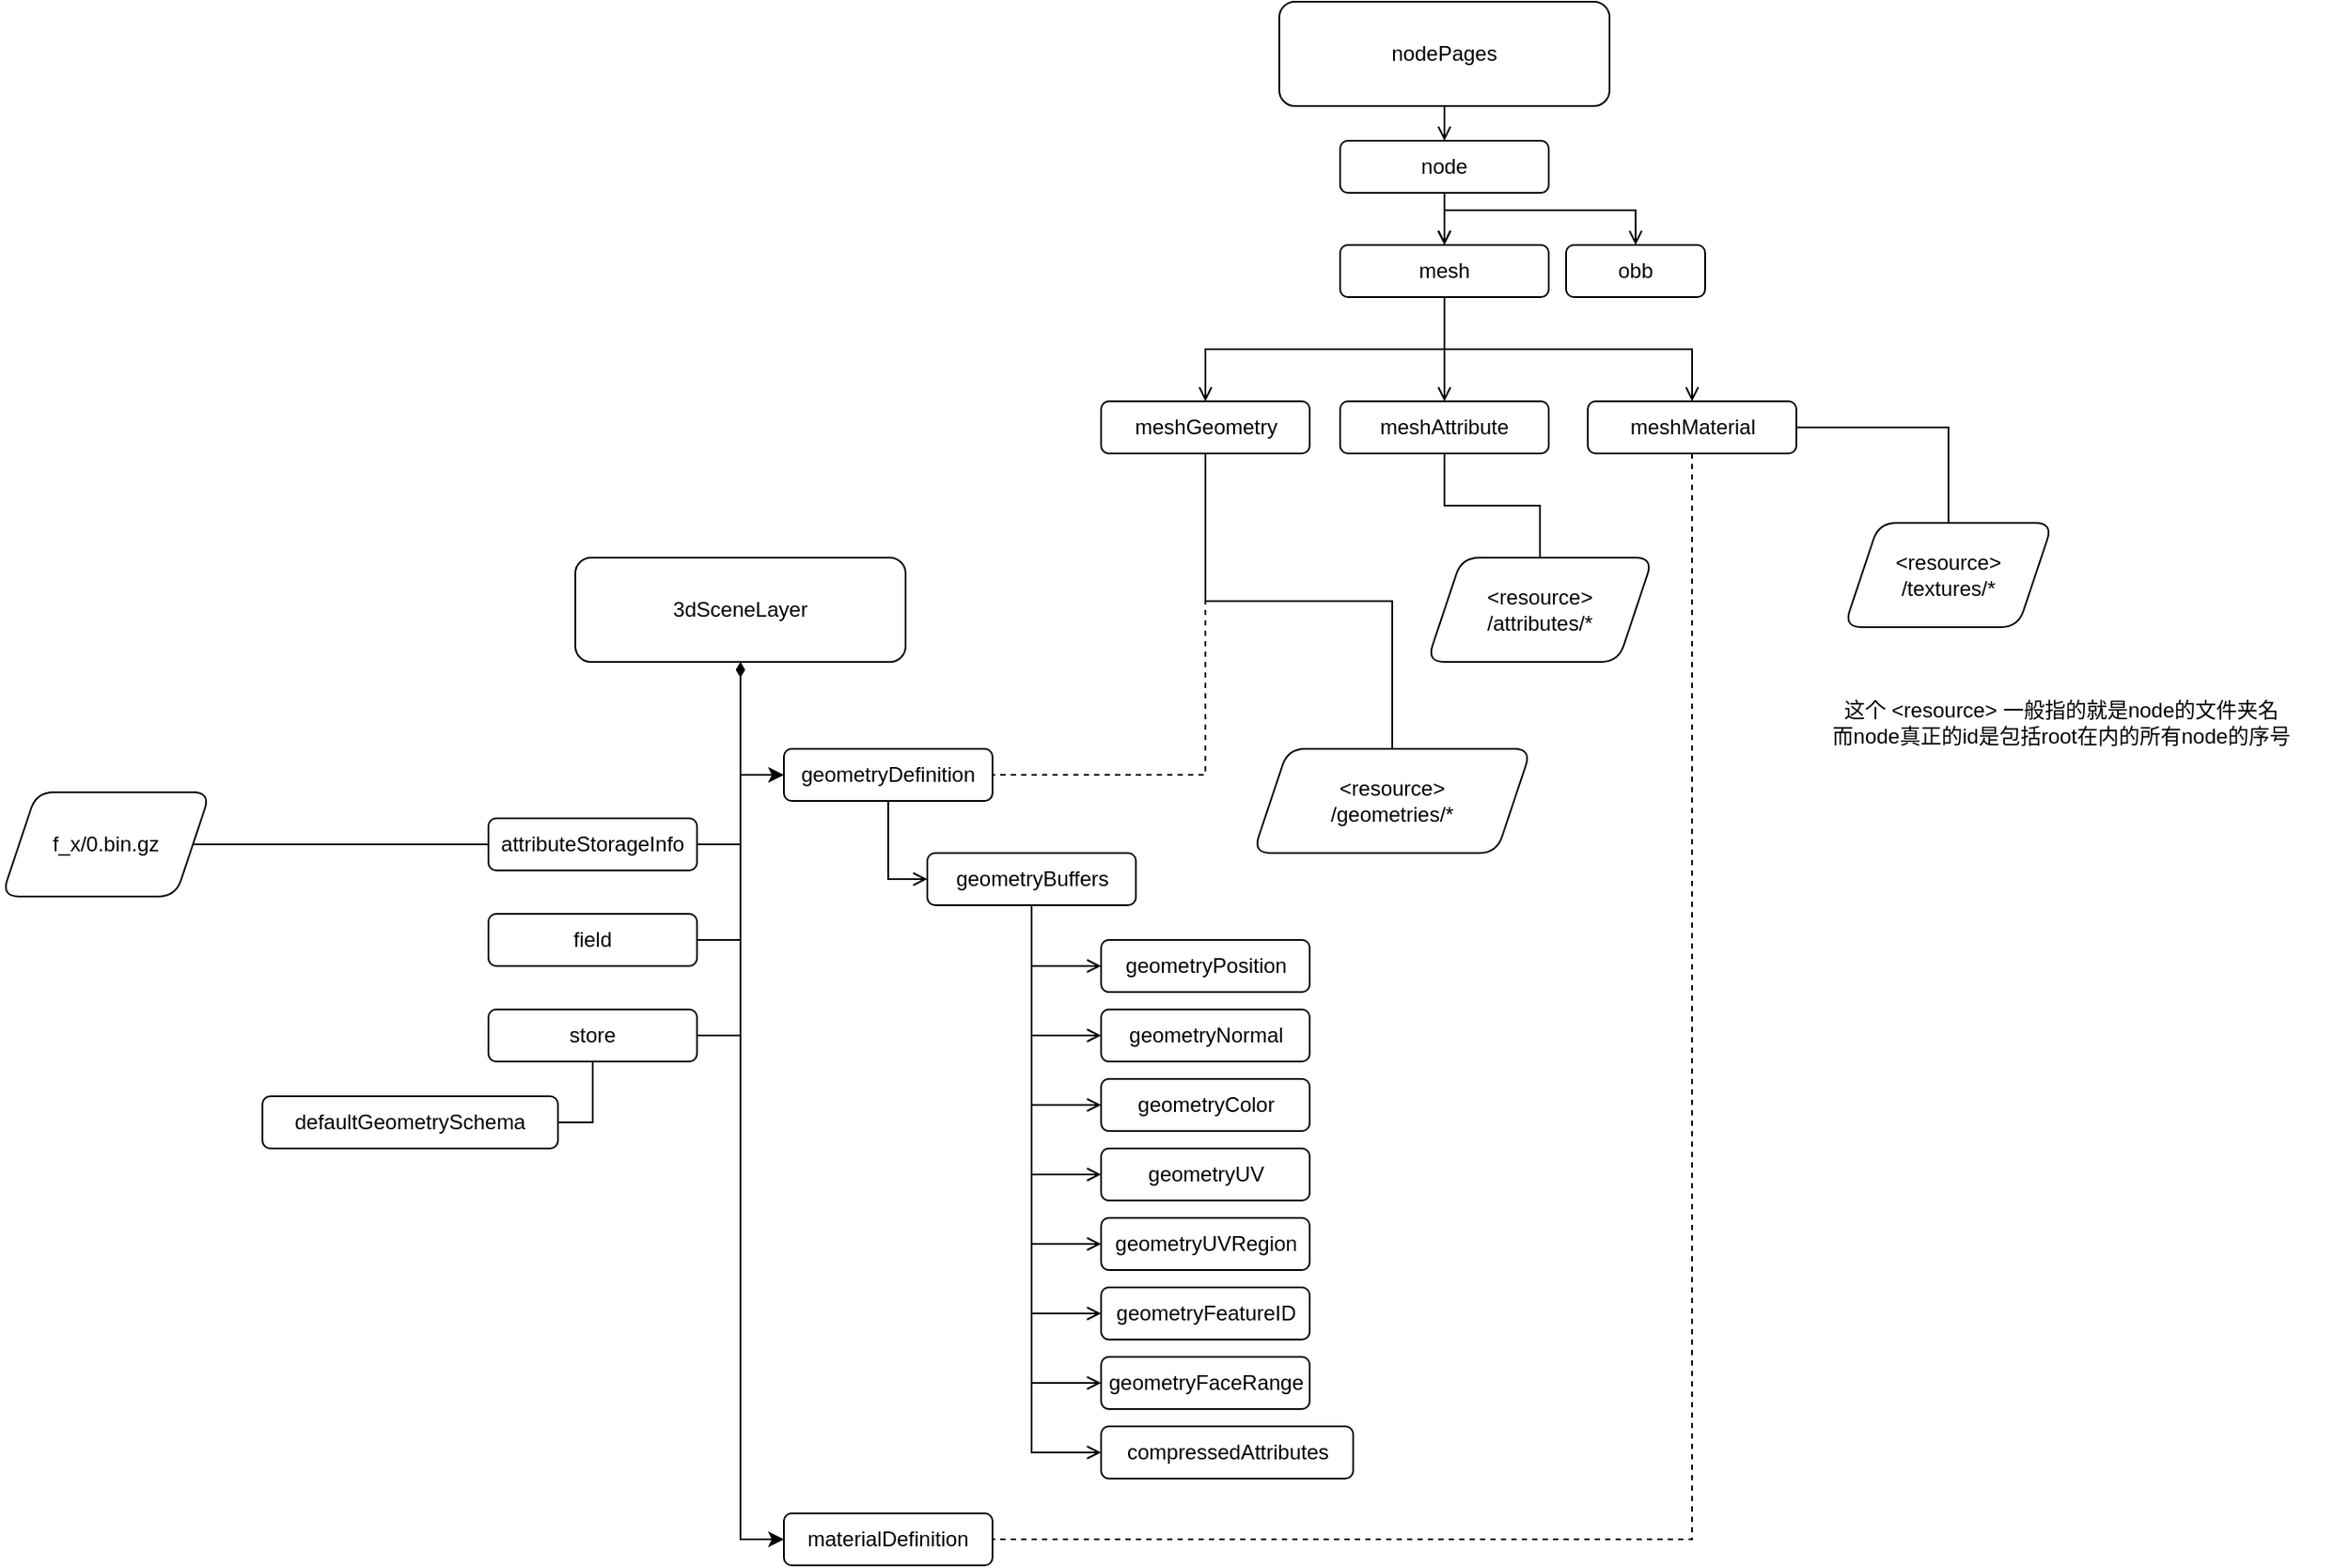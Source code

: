 <mxfile version="13.6.2" type="device"><diagram id="SKMBTAdxudqFb4B-SEgU" name="第 1 页"><mxGraphModel dx="1086" dy="806" grid="1" gridSize="10" guides="1" tooltips="1" connect="1" arrows="1" fold="1" page="1" pageScale="1" pageWidth="1654" pageHeight="1169" math="0" shadow="0"><root><mxCell id="0"/><mxCell id="1" parent="0"/><mxCell id="cJs38X8lGXkmp_TTj4aV-3" value="" style="edgeStyle=orthogonalEdgeStyle;rounded=0;orthogonalLoop=1;jettySize=auto;html=1;startArrow=diamondThin;startFill=1;entryX=0;entryY=0.5;entryDx=0;entryDy=0;" edge="1" parent="1" source="cJs38X8lGXkmp_TTj4aV-1" target="cJs38X8lGXkmp_TTj4aV-2"><mxGeometry relative="1" as="geometry"/></mxCell><mxCell id="cJs38X8lGXkmp_TTj4aV-38" value="" style="edgeStyle=orthogonalEdgeStyle;rounded=0;orthogonalLoop=1;jettySize=auto;html=1;startArrow=diamondThin;startFill=1;endArrow=classic;endFill=1;exitX=0.5;exitY=1;exitDx=0;exitDy=0;entryX=0;entryY=0.5;entryDx=0;entryDy=0;" edge="1" parent="1" source="cJs38X8lGXkmp_TTj4aV-1" target="cJs38X8lGXkmp_TTj4aV-37"><mxGeometry relative="1" as="geometry"/></mxCell><mxCell id="cJs38X8lGXkmp_TTj4aV-43" style="edgeStyle=orthogonalEdgeStyle;rounded=0;jumpStyle=arc;jumpSize=12;orthogonalLoop=1;jettySize=auto;html=1;startArrow=none;startFill=0;endArrow=none;endFill=0;exitX=0.5;exitY=1;exitDx=0;exitDy=0;entryX=1;entryY=0.5;entryDx=0;entryDy=0;" edge="1" parent="1" source="cJs38X8lGXkmp_TTj4aV-1" target="cJs38X8lGXkmp_TTj4aV-44"><mxGeometry relative="1" as="geometry"><mxPoint x="380" y="540" as="targetPoint"/></mxGeometry></mxCell><mxCell id="cJs38X8lGXkmp_TTj4aV-47" style="edgeStyle=orthogonalEdgeStyle;rounded=0;jumpStyle=arc;jumpSize=12;orthogonalLoop=1;jettySize=auto;html=1;exitX=0.5;exitY=1;exitDx=0;exitDy=0;entryX=1;entryY=0.5;entryDx=0;entryDy=0;startArrow=none;startFill=0;endArrow=none;endFill=0;" edge="1" parent="1" source="cJs38X8lGXkmp_TTj4aV-1" target="cJs38X8lGXkmp_TTj4aV-45"><mxGeometry relative="1" as="geometry"/></mxCell><mxCell id="cJs38X8lGXkmp_TTj4aV-48" style="edgeStyle=orthogonalEdgeStyle;rounded=0;jumpStyle=arc;jumpSize=12;orthogonalLoop=1;jettySize=auto;html=1;exitX=0.5;exitY=1;exitDx=0;exitDy=0;entryX=1;entryY=0.5;entryDx=0;entryDy=0;startArrow=none;startFill=0;endArrow=none;endFill=0;" edge="1" parent="1" source="cJs38X8lGXkmp_TTj4aV-1" target="cJs38X8lGXkmp_TTj4aV-46"><mxGeometry relative="1" as="geometry"/></mxCell><mxCell id="cJs38X8lGXkmp_TTj4aV-1" value="3dSceneLayer" style="rounded=1;whiteSpace=wrap;html=1;" vertex="1" parent="1"><mxGeometry x="490" y="380" width="190" height="60" as="geometry"/></mxCell><mxCell id="cJs38X8lGXkmp_TTj4aV-5" value="" style="edgeStyle=orthogonalEdgeStyle;rounded=0;orthogonalLoop=1;jettySize=auto;html=1;startArrow=none;startFill=0;endArrow=open;endFill=0;entryX=0;entryY=0.5;entryDx=0;entryDy=0;" edge="1" parent="1" source="cJs38X8lGXkmp_TTj4aV-2" target="cJs38X8lGXkmp_TTj4aV-4"><mxGeometry relative="1" as="geometry"/></mxCell><mxCell id="cJs38X8lGXkmp_TTj4aV-2" value="geometryDefinition" style="whiteSpace=wrap;html=1;rounded=1;" vertex="1" parent="1"><mxGeometry x="610" y="490" width="120" height="30" as="geometry"/></mxCell><mxCell id="cJs38X8lGXkmp_TTj4aV-7" value="" style="edgeStyle=orthogonalEdgeStyle;rounded=0;orthogonalLoop=1;jettySize=auto;html=1;startArrow=none;startFill=0;endArrow=open;endFill=0;exitX=0.5;exitY=1;exitDx=0;exitDy=0;entryX=0;entryY=0.5;entryDx=0;entryDy=0;" edge="1" parent="1" source="cJs38X8lGXkmp_TTj4aV-4" target="cJs38X8lGXkmp_TTj4aV-6"><mxGeometry relative="1" as="geometry"/></mxCell><mxCell id="cJs38X8lGXkmp_TTj4aV-9" value="" style="edgeStyle=orthogonalEdgeStyle;rounded=0;orthogonalLoop=1;jettySize=auto;html=1;startArrow=none;startFill=0;endArrow=open;endFill=0;exitX=0.5;exitY=1;exitDx=0;exitDy=0;entryX=0;entryY=0.5;entryDx=0;entryDy=0;" edge="1" parent="1" source="cJs38X8lGXkmp_TTj4aV-4" target="cJs38X8lGXkmp_TTj4aV-8"><mxGeometry relative="1" as="geometry"/></mxCell><mxCell id="cJs38X8lGXkmp_TTj4aV-11" value="" style="edgeStyle=orthogonalEdgeStyle;rounded=0;orthogonalLoop=1;jettySize=auto;html=1;startArrow=none;startFill=0;endArrow=open;endFill=0;exitX=0.5;exitY=1;exitDx=0;exitDy=0;" edge="1" parent="1" source="cJs38X8lGXkmp_TTj4aV-4" target="cJs38X8lGXkmp_TTj4aV-10"><mxGeometry relative="1" as="geometry"><Array as="points"><mxPoint x="752.5" y="735"/></Array></mxGeometry></mxCell><mxCell id="cJs38X8lGXkmp_TTj4aV-13" value="" style="edgeStyle=orthogonalEdgeStyle;rounded=0;orthogonalLoop=1;jettySize=auto;html=1;startArrow=none;startFill=0;endArrow=open;endFill=0;exitX=0.5;exitY=1;exitDx=0;exitDy=0;entryX=0;entryY=0.5;entryDx=0;entryDy=0;" edge="1" parent="1" source="cJs38X8lGXkmp_TTj4aV-4" target="cJs38X8lGXkmp_TTj4aV-12"><mxGeometry relative="1" as="geometry"><Array as="points"><mxPoint x="752.5" y="695"/></Array></mxGeometry></mxCell><mxCell id="cJs38X8lGXkmp_TTj4aV-15" value="" style="edgeStyle=orthogonalEdgeStyle;rounded=0;orthogonalLoop=1;jettySize=auto;html=1;startArrow=none;startFill=0;endArrow=open;endFill=0;exitX=0.5;exitY=1;exitDx=0;exitDy=0;entryX=0;entryY=0.5;entryDx=0;entryDy=0;" edge="1" parent="1" source="cJs38X8lGXkmp_TTj4aV-4" target="cJs38X8lGXkmp_TTj4aV-14"><mxGeometry relative="1" as="geometry"/></mxCell><mxCell id="cJs38X8lGXkmp_TTj4aV-17" value="" style="edgeStyle=orthogonalEdgeStyle;rounded=0;orthogonalLoop=1;jettySize=auto;html=1;startArrow=none;startFill=0;endArrow=open;endFill=0;exitX=0.5;exitY=1;exitDx=0;exitDy=0;entryX=0;entryY=0.5;entryDx=0;entryDy=0;" edge="1" parent="1" source="cJs38X8lGXkmp_TTj4aV-4" target="cJs38X8lGXkmp_TTj4aV-16"><mxGeometry relative="1" as="geometry"><Array as="points"><mxPoint x="752.5" y="815"/></Array></mxGeometry></mxCell><mxCell id="cJs38X8lGXkmp_TTj4aV-19" value="" style="edgeStyle=orthogonalEdgeStyle;rounded=0;orthogonalLoop=1;jettySize=auto;html=1;startArrow=none;startFill=0;endArrow=open;endFill=0;exitX=0.5;exitY=1;exitDx=0;exitDy=0;entryX=0;entryY=0.5;entryDx=0;entryDy=0;" edge="1" parent="1" source="cJs38X8lGXkmp_TTj4aV-4" target="cJs38X8lGXkmp_TTj4aV-18"><mxGeometry relative="1" as="geometry"/></mxCell><mxCell id="cJs38X8lGXkmp_TTj4aV-21" value="" style="edgeStyle=orthogonalEdgeStyle;rounded=0;orthogonalLoop=1;jettySize=auto;html=1;startArrow=none;startFill=0;endArrow=open;endFill=0;entryX=0;entryY=0.5;entryDx=0;entryDy=0;exitX=0.5;exitY=1;exitDx=0;exitDy=0;" edge="1" parent="1" source="cJs38X8lGXkmp_TTj4aV-4" target="cJs38X8lGXkmp_TTj4aV-20"><mxGeometry relative="1" as="geometry"/></mxCell><mxCell id="cJs38X8lGXkmp_TTj4aV-4" value="geometryBuffers" style="whiteSpace=wrap;html=1;rounded=1;" vertex="1" parent="1"><mxGeometry x="692.5" y="550" width="120" height="30" as="geometry"/></mxCell><mxCell id="cJs38X8lGXkmp_TTj4aV-6" value="geometryPosition" style="whiteSpace=wrap;html=1;rounded=1;" vertex="1" parent="1"><mxGeometry x="792.5" y="600" width="120" height="30" as="geometry"/></mxCell><mxCell id="cJs38X8lGXkmp_TTj4aV-8" value="geometryNormal" style="whiteSpace=wrap;html=1;rounded=1;" vertex="1" parent="1"><mxGeometry x="792.5" y="640" width="120" height="30" as="geometry"/></mxCell><mxCell id="cJs38X8lGXkmp_TTj4aV-10" value="geometryUV" style="whiteSpace=wrap;html=1;rounded=1;" vertex="1" parent="1"><mxGeometry x="792.5" y="720" width="120" height="30" as="geometry"/></mxCell><mxCell id="cJs38X8lGXkmp_TTj4aV-12" value="geometryColor" style="whiteSpace=wrap;html=1;rounded=1;" vertex="1" parent="1"><mxGeometry x="792.5" y="680" width="120" height="30" as="geometry"/></mxCell><mxCell id="cJs38X8lGXkmp_TTj4aV-14" value="geometryUVRegion" style="whiteSpace=wrap;html=1;rounded=1;" vertex="1" parent="1"><mxGeometry x="792.5" y="760" width="120" height="30" as="geometry"/></mxCell><mxCell id="cJs38X8lGXkmp_TTj4aV-16" value="geometryFeatureID" style="whiteSpace=wrap;html=1;rounded=1;" vertex="1" parent="1"><mxGeometry x="792.5" y="800" width="120" height="30" as="geometry"/></mxCell><mxCell id="cJs38X8lGXkmp_TTj4aV-18" value="geometryFaceRange" style="whiteSpace=wrap;html=1;rounded=1;" vertex="1" parent="1"><mxGeometry x="792.5" y="840" width="120" height="30" as="geometry"/></mxCell><mxCell id="cJs38X8lGXkmp_TTj4aV-20" value="compressedAttributes" style="whiteSpace=wrap;html=1;rounded=1;" vertex="1" parent="1"><mxGeometry x="792.5" y="880" width="145" height="30" as="geometry"/></mxCell><mxCell id="cJs38X8lGXkmp_TTj4aV-24" value="" style="edgeStyle=orthogonalEdgeStyle;rounded=0;orthogonalLoop=1;jettySize=auto;html=1;startArrow=none;startFill=0;endArrow=open;endFill=0;" edge="1" parent="1" source="cJs38X8lGXkmp_TTj4aV-22" target="cJs38X8lGXkmp_TTj4aV-23"><mxGeometry relative="1" as="geometry"/></mxCell><mxCell id="cJs38X8lGXkmp_TTj4aV-22" value="nodePages" style="rounded=1;whiteSpace=wrap;html=1;" vertex="1" parent="1"><mxGeometry x="895" y="60" width="190" height="60" as="geometry"/></mxCell><mxCell id="cJs38X8lGXkmp_TTj4aV-26" value="" style="edgeStyle=orthogonalEdgeStyle;rounded=0;orthogonalLoop=1;jettySize=auto;html=1;startArrow=none;startFill=0;endArrow=open;endFill=0;" edge="1" parent="1" source="cJs38X8lGXkmp_TTj4aV-23" target="cJs38X8lGXkmp_TTj4aV-25"><mxGeometry relative="1" as="geometry"/></mxCell><mxCell id="cJs38X8lGXkmp_TTj4aV-29" value="" style="edgeStyle=orthogonalEdgeStyle;rounded=0;orthogonalLoop=1;jettySize=auto;html=1;startArrow=none;startFill=0;endArrow=open;endFill=0;" edge="1" parent="1" source="cJs38X8lGXkmp_TTj4aV-23" target="cJs38X8lGXkmp_TTj4aV-25"><mxGeometry relative="1" as="geometry"/></mxCell><mxCell id="cJs38X8lGXkmp_TTj4aV-31" value="" style="edgeStyle=orthogonalEdgeStyle;rounded=0;orthogonalLoop=1;jettySize=auto;html=1;startArrow=none;startFill=0;endArrow=open;endFill=0;exitX=0.5;exitY=1;exitDx=0;exitDy=0;" edge="1" parent="1" source="cJs38X8lGXkmp_TTj4aV-23" target="cJs38X8lGXkmp_TTj4aV-30"><mxGeometry relative="1" as="geometry"><Array as="points"><mxPoint x="990" y="180"/><mxPoint x="1100" y="180"/></Array></mxGeometry></mxCell><mxCell id="cJs38X8lGXkmp_TTj4aV-23" value="node" style="whiteSpace=wrap;html=1;rounded=1;" vertex="1" parent="1"><mxGeometry x="930" y="140" width="120" height="30" as="geometry"/></mxCell><mxCell id="cJs38X8lGXkmp_TTj4aV-28" value="" style="edgeStyle=orthogonalEdgeStyle;rounded=0;orthogonalLoop=1;jettySize=auto;html=1;startArrow=none;startFill=0;endArrow=open;endFill=0;exitX=0.5;exitY=1;exitDx=0;exitDy=0;" edge="1" parent="1" source="cJs38X8lGXkmp_TTj4aV-25" target="cJs38X8lGXkmp_TTj4aV-27"><mxGeometry relative="1" as="geometry"/></mxCell><mxCell id="cJs38X8lGXkmp_TTj4aV-33" value="" style="edgeStyle=orthogonalEdgeStyle;rounded=0;orthogonalLoop=1;jettySize=auto;html=1;startArrow=none;startFill=0;endArrow=open;endFill=0;exitX=0.5;exitY=1;exitDx=0;exitDy=0;" edge="1" parent="1" source="cJs38X8lGXkmp_TTj4aV-25" target="cJs38X8lGXkmp_TTj4aV-32"><mxGeometry relative="1" as="geometry"/></mxCell><mxCell id="cJs38X8lGXkmp_TTj4aV-35" value="" style="edgeStyle=orthogonalEdgeStyle;rounded=0;orthogonalLoop=1;jettySize=auto;html=1;startArrow=none;startFill=0;endArrow=open;endFill=0;exitX=0.5;exitY=1;exitDx=0;exitDy=0;" edge="1" parent="1" source="cJs38X8lGXkmp_TTj4aV-25" target="cJs38X8lGXkmp_TTj4aV-34"><mxGeometry relative="1" as="geometry"/></mxCell><mxCell id="cJs38X8lGXkmp_TTj4aV-25" value="mesh" style="whiteSpace=wrap;html=1;rounded=1;" vertex="1" parent="1"><mxGeometry x="930" y="200" width="120" height="30" as="geometry"/></mxCell><mxCell id="cJs38X8lGXkmp_TTj4aV-42" style="edgeStyle=orthogonalEdgeStyle;rounded=0;jumpStyle=arc;jumpSize=12;orthogonalLoop=1;jettySize=auto;html=1;exitX=0.5;exitY=1;exitDx=0;exitDy=0;entryX=1;entryY=0.5;entryDx=0;entryDy=0;startArrow=none;startFill=0;endArrow=none;endFill=0;dashed=1;" edge="1" parent="1" source="cJs38X8lGXkmp_TTj4aV-27" target="cJs38X8lGXkmp_TTj4aV-2"><mxGeometry relative="1" as="geometry"/></mxCell><mxCell id="cJs38X8lGXkmp_TTj4aV-55" value="" style="edgeStyle=orthogonalEdgeStyle;rounded=0;jumpStyle=arc;jumpSize=12;orthogonalLoop=1;jettySize=auto;html=1;startArrow=none;startFill=0;endArrow=none;endFill=0;" edge="1" parent="1" source="cJs38X8lGXkmp_TTj4aV-27" target="cJs38X8lGXkmp_TTj4aV-54"><mxGeometry relative="1" as="geometry"/></mxCell><mxCell id="cJs38X8lGXkmp_TTj4aV-27" value="meshGeometry" style="whiteSpace=wrap;html=1;rounded=1;" vertex="1" parent="1"><mxGeometry x="792.5" y="290" width="120" height="30" as="geometry"/></mxCell><mxCell id="cJs38X8lGXkmp_TTj4aV-30" value="obb" style="whiteSpace=wrap;html=1;rounded=1;" vertex="1" parent="1"><mxGeometry x="1060" y="200" width="80" height="30" as="geometry"/></mxCell><mxCell id="cJs38X8lGXkmp_TTj4aV-59" value="" style="edgeStyle=orthogonalEdgeStyle;rounded=0;jumpStyle=arc;jumpSize=12;orthogonalLoop=1;jettySize=auto;html=1;startArrow=none;startFill=0;endArrow=none;endFill=0;" edge="1" parent="1" source="cJs38X8lGXkmp_TTj4aV-32" target="cJs38X8lGXkmp_TTj4aV-58"><mxGeometry relative="1" as="geometry"/></mxCell><mxCell id="cJs38X8lGXkmp_TTj4aV-32" value="meshMaterial" style="whiteSpace=wrap;html=1;rounded=1;" vertex="1" parent="1"><mxGeometry x="1072.5" y="290" width="120" height="30" as="geometry"/></mxCell><mxCell id="cJs38X8lGXkmp_TTj4aV-57" value="" style="edgeStyle=orthogonalEdgeStyle;rounded=0;jumpStyle=arc;jumpSize=12;orthogonalLoop=1;jettySize=auto;html=1;startArrow=none;startFill=0;endArrow=none;endFill=0;" edge="1" parent="1" source="cJs38X8lGXkmp_TTj4aV-34" target="cJs38X8lGXkmp_TTj4aV-56"><mxGeometry relative="1" as="geometry"/></mxCell><mxCell id="cJs38X8lGXkmp_TTj4aV-34" value="meshAttribute" style="whiteSpace=wrap;html=1;rounded=1;" vertex="1" parent="1"><mxGeometry x="930" y="290" width="120" height="30" as="geometry"/></mxCell><mxCell id="cJs38X8lGXkmp_TTj4aV-39" style="edgeStyle=orthogonalEdgeStyle;rounded=0;orthogonalLoop=1;jettySize=auto;html=1;exitX=0.5;exitY=1;exitDx=0;exitDy=0;entryX=1;entryY=0.5;entryDx=0;entryDy=0;startArrow=none;startFill=0;endArrow=none;endFill=0;dashed=1;jumpStyle=arc;jumpSize=12;" edge="1" parent="1" source="cJs38X8lGXkmp_TTj4aV-32" target="cJs38X8lGXkmp_TTj4aV-37"><mxGeometry relative="1" as="geometry"><mxPoint x="1140" y="280" as="sourcePoint"/><mxPoint x="655" y="530" as="targetPoint"/></mxGeometry></mxCell><mxCell id="cJs38X8lGXkmp_TTj4aV-37" value="materialDefinition" style="whiteSpace=wrap;html=1;rounded=1;" vertex="1" parent="1"><mxGeometry x="610" y="930" width="120" height="30" as="geometry"/></mxCell><mxCell id="cJs38X8lGXkmp_TTj4aV-53" value="" style="edgeStyle=orthogonalEdgeStyle;rounded=0;jumpStyle=arc;jumpSize=12;orthogonalLoop=1;jettySize=auto;html=1;startArrow=none;startFill=0;endArrow=none;endFill=0;" edge="1" parent="1" source="cJs38X8lGXkmp_TTj4aV-44" target="cJs38X8lGXkmp_TTj4aV-52"><mxGeometry relative="1" as="geometry"/></mxCell><mxCell id="cJs38X8lGXkmp_TTj4aV-44" value="attributeStorageInfo" style="rounded=1;whiteSpace=wrap;html=1;" vertex="1" parent="1"><mxGeometry x="440" y="530" width="120" height="30" as="geometry"/></mxCell><mxCell id="cJs38X8lGXkmp_TTj4aV-45" value="field" style="rounded=1;whiteSpace=wrap;html=1;" vertex="1" parent="1"><mxGeometry x="440" y="585" width="120" height="30" as="geometry"/></mxCell><mxCell id="cJs38X8lGXkmp_TTj4aV-51" value="" style="edgeStyle=orthogonalEdgeStyle;rounded=0;jumpStyle=arc;jumpSize=12;orthogonalLoop=1;jettySize=auto;html=1;startArrow=none;startFill=0;endArrow=none;endFill=0;entryX=1;entryY=0.5;entryDx=0;entryDy=0;" edge="1" parent="1" source="cJs38X8lGXkmp_TTj4aV-46" target="cJs38X8lGXkmp_TTj4aV-50"><mxGeometry relative="1" as="geometry"/></mxCell><mxCell id="cJs38X8lGXkmp_TTj4aV-46" value="store" style="rounded=1;whiteSpace=wrap;html=1;" vertex="1" parent="1"><mxGeometry x="440" y="640" width="120" height="30" as="geometry"/></mxCell><mxCell id="cJs38X8lGXkmp_TTj4aV-50" value="defaultGeometrySchema" style="whiteSpace=wrap;html=1;rounded=1;" vertex="1" parent="1"><mxGeometry x="310" y="690" width="170" height="30" as="geometry"/></mxCell><mxCell id="cJs38X8lGXkmp_TTj4aV-52" value="f_x/0.bin.gz" style="shape=parallelogram;perimeter=parallelogramPerimeter;whiteSpace=wrap;html=1;fixedSize=1;rounded=1;" vertex="1" parent="1"><mxGeometry x="160" y="515" width="120" height="60" as="geometry"/></mxCell><mxCell id="cJs38X8lGXkmp_TTj4aV-54" value="&amp;lt;resource&amp;gt;&lt;br&gt;/geometries/*" style="shape=parallelogram;perimeter=parallelogramPerimeter;whiteSpace=wrap;html=1;fixedSize=1;rounded=1;" vertex="1" parent="1"><mxGeometry x="880" y="490" width="160" height="60" as="geometry"/></mxCell><mxCell id="cJs38X8lGXkmp_TTj4aV-56" value="&amp;lt;resource&amp;gt;&lt;br&gt;/attributes/*" style="shape=parallelogram;perimeter=parallelogramPerimeter;whiteSpace=wrap;html=1;fixedSize=1;rounded=1;" vertex="1" parent="1"><mxGeometry x="980" y="380" width="130" height="60" as="geometry"/></mxCell><mxCell id="cJs38X8lGXkmp_TTj4aV-58" value="&amp;lt;resource&amp;gt;&lt;br&gt;/textures/*" style="shape=parallelogram;perimeter=parallelogramPerimeter;whiteSpace=wrap;html=1;fixedSize=1;rounded=1;" vertex="1" parent="1"><mxGeometry x="1220" y="360" width="120" height="60" as="geometry"/></mxCell><mxCell id="cJs38X8lGXkmp_TTj4aV-60" value="这个 &amp;lt;resource&amp;gt; 一般指的就是node的文件夹名&lt;br&gt;而node真正的id是包括root在内的所有node的序号" style="text;html=1;strokeColor=none;fillColor=none;align=center;verticalAlign=middle;whiteSpace=wrap;rounded=0;" vertex="1" parent="1"><mxGeometry x="1180" y="450" width="330" height="50" as="geometry"/></mxCell></root></mxGraphModel></diagram></mxfile>